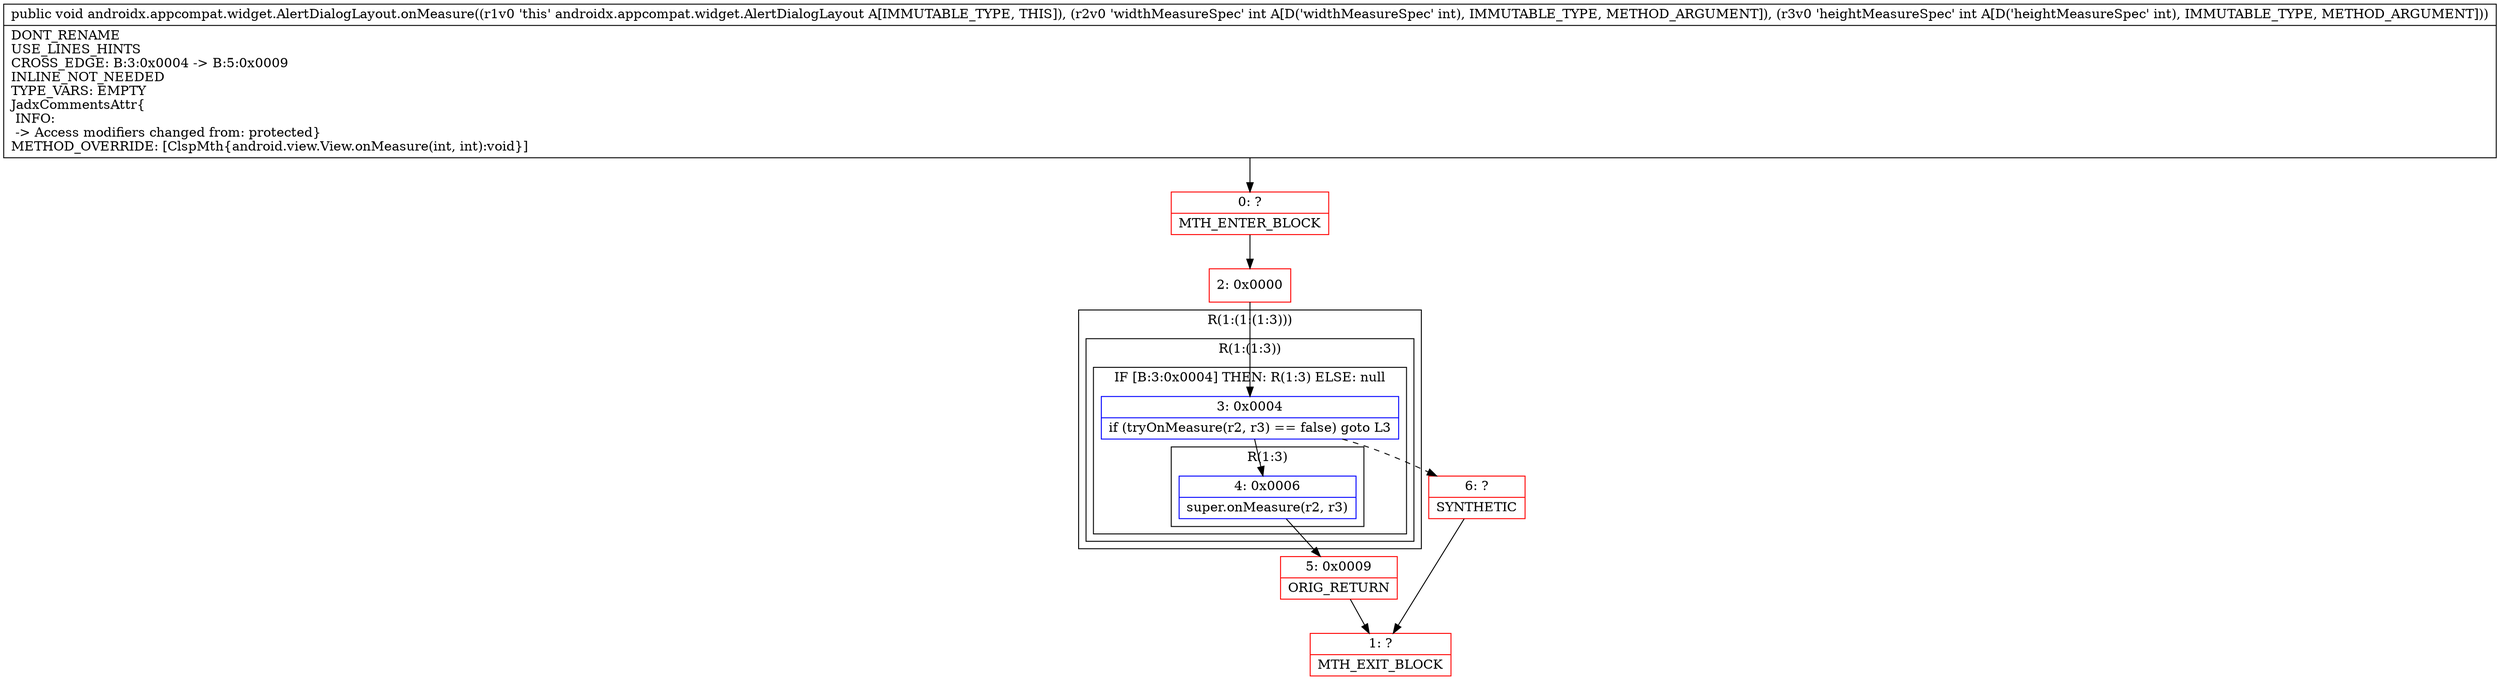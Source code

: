 digraph "CFG forandroidx.appcompat.widget.AlertDialogLayout.onMeasure(II)V" {
subgraph cluster_Region_286680505 {
label = "R(1:(1:(1:3)))";
node [shape=record,color=blue];
subgraph cluster_Region_1619619074 {
label = "R(1:(1:3))";
node [shape=record,color=blue];
subgraph cluster_IfRegion_459143115 {
label = "IF [B:3:0x0004] THEN: R(1:3) ELSE: null";
node [shape=record,color=blue];
Node_3 [shape=record,label="{3\:\ 0x0004|if (tryOnMeasure(r2, r3) == false) goto L3\l}"];
subgraph cluster_Region_170477200 {
label = "R(1:3)";
node [shape=record,color=blue];
Node_4 [shape=record,label="{4\:\ 0x0006|super.onMeasure(r2, r3)\l}"];
}
}
}
}
Node_0 [shape=record,color=red,label="{0\:\ ?|MTH_ENTER_BLOCK\l}"];
Node_2 [shape=record,color=red,label="{2\:\ 0x0000}"];
Node_5 [shape=record,color=red,label="{5\:\ 0x0009|ORIG_RETURN\l}"];
Node_1 [shape=record,color=red,label="{1\:\ ?|MTH_EXIT_BLOCK\l}"];
Node_6 [shape=record,color=red,label="{6\:\ ?|SYNTHETIC\l}"];
MethodNode[shape=record,label="{public void androidx.appcompat.widget.AlertDialogLayout.onMeasure((r1v0 'this' androidx.appcompat.widget.AlertDialogLayout A[IMMUTABLE_TYPE, THIS]), (r2v0 'widthMeasureSpec' int A[D('widthMeasureSpec' int), IMMUTABLE_TYPE, METHOD_ARGUMENT]), (r3v0 'heightMeasureSpec' int A[D('heightMeasureSpec' int), IMMUTABLE_TYPE, METHOD_ARGUMENT]))  | DONT_RENAME\lUSE_LINES_HINTS\lCROSS_EDGE: B:3:0x0004 \-\> B:5:0x0009\lINLINE_NOT_NEEDED\lTYPE_VARS: EMPTY\lJadxCommentsAttr\{\l INFO: \l \-\> Access modifiers changed from: protected\}\lMETHOD_OVERRIDE: [ClspMth\{android.view.View.onMeasure(int, int):void\}]\l}"];
MethodNode -> Node_0;Node_3 -> Node_4;
Node_3 -> Node_6[style=dashed];
Node_4 -> Node_5;
Node_0 -> Node_2;
Node_2 -> Node_3;
Node_5 -> Node_1;
Node_6 -> Node_1;
}

